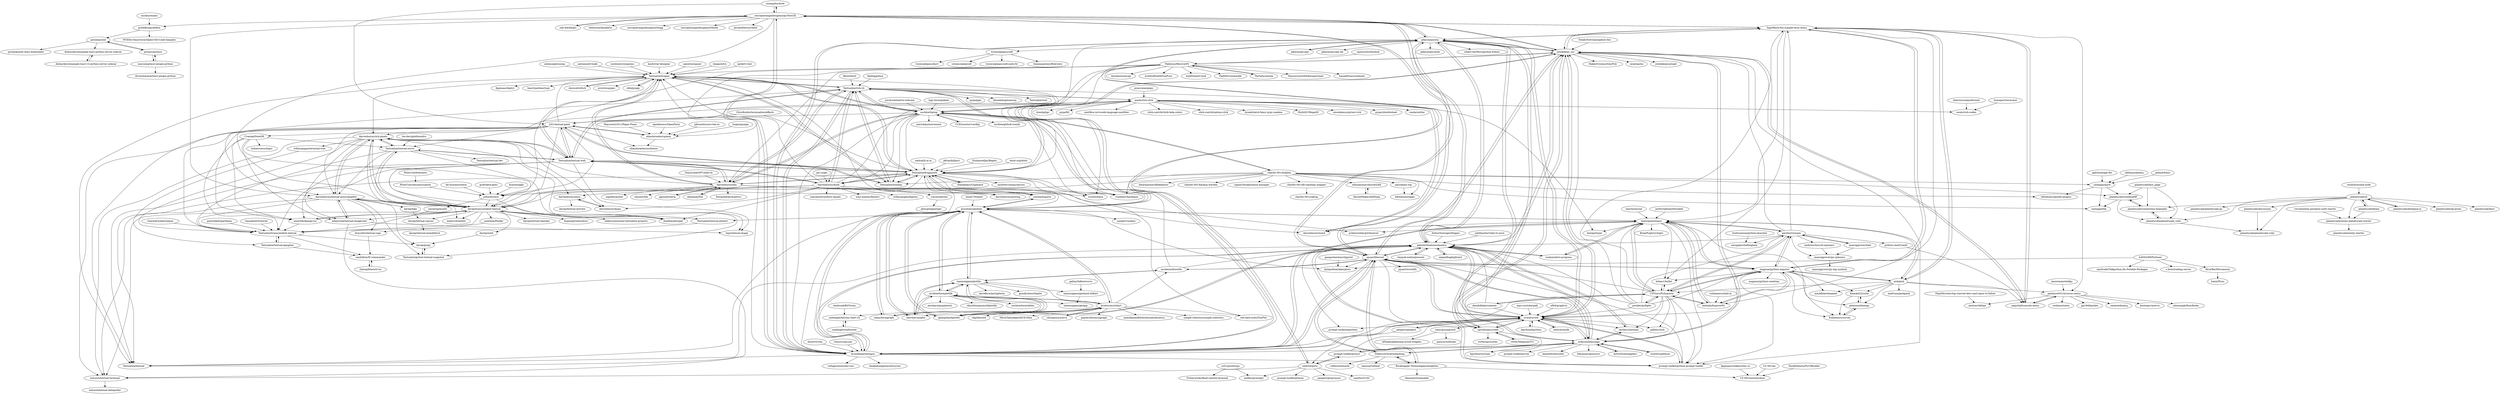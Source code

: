 digraph G {
"cmang/durdraw" -> "ceccopierangiolieugenio/pyTermTk" ["e"=1]
"cmang/durdraw" -> "1j01/textual-paint" ["e"=1]
"psincraian/pepy" -> "ewels/rich-click" ["e"=1]
"shobrook/BitVision" -> "madnight/bitcoin-chart-cli" ["e"=1]
"pavdmyt/yaspin" -> "manrajgrover/halo" ["e"=1]
"pavdmyt/yaspin" -> "tmbo/questionary"
"pavdmyt/yaspin" -> "manrajgrover/py-spinners"
"pavdmyt/yaspin" -> "magmax/python-inquirer"
"pavdmyt/yaspin" -> "CITGuru/PyInquirer"
"pavdmyt/yaspin" -> "sarugaku/shellingham"
"pavdmyt/yaspin" -> "IngoMeyer441/simple-term-menu"
"pavdmyt/yaspin" -> "sindresorhus/cli-spinners" ["e"=1]
"pavdmyt/yaspin" -> "python-cmd2/cmd2"
"pavdmyt/yaspin" -> "jwlodek/py_cui"
"pavdmyt/yaspin" -> "peterbrittain/asciimatics"
"magmax/python-inquirer" -> "CITGuru/PyInquirer"
"magmax/python-inquirer" -> "tmbo/questionary"
"magmax/python-inquirer" -> "kazhala/InquirerPy"
"magmax/python-inquirer" -> "markfink/whaaaaat"
"magmax/python-inquirer" -> "aisk/pick"
"magmax/python-inquirer" -> "pavdmyt/yaspin"
"magmax/python-inquirer" -> "IngoMeyer441/simple-term-menu"
"magmax/python-inquirer" -> "magmax/python-readchar"
"magmax/python-inquirer" -> "Kamik423/cutie"
"magmax/python-inquirer" -> "petereon/beaupy"
"magmax/python-inquirer" -> "jquast/blessed"
"magmax/python-inquirer" -> "Exahilosys/survey"
"magmax/python-inquirer" -> "prompt-toolkit/python-prompt-toolkit" ["e"=1]
"magmax/python-inquirer" -> "bchao1/bullet" ["e"=1]
"magmax/python-inquirer" -> "urwid/urwid"
"xflr6/graphviz" -> "urwid/urwid" ["e"=1]
"prompt-toolkit/python-prompt-toolkit" -> "urwid/urwid" ["e"=1]
"prompt-toolkit/python-prompt-toolkit" -> "peterbrittain/asciimatics" ["e"=1]
"alexmojaki/snoop" -> "Textualize/trogon" ["e"=1]
"tammoippen/plotille" -> "piccolomo/plotext"
"tammoippen/plotille" -> "nschloe/termplotlib"
"tammoippen/plotille" -> "olavolav/uniplot"
"tammoippen/plotille" -> "tammoippen/geohash-hilbert"
"tammoippen/plotille" -> "davidbrochart/jpterm" ["e"=1]
"tammoippen/plotille" -> "asciimoo/drawille" ["e"=1]
"tammoippen/plotille" -> "tammoippen/geopip"
"tammoippen/plotille" -> "gooofy/drawilleplot"
"sepandhaghighi/art" -> "peterbrittain/asciimatics" ["e"=1]
"inducer/pudb" -> "urwid/urwid" ["e"=1]
"manrajgrover/halo" -> "pavdmyt/yaspin" ["e"=1]
"manrajgrover/halo" -> "manrajgrover/py-spinners" ["e"=1]
"ArthurSonzogni/Diagon" -> "peterbrittain/asciimatics" ["e"=1]
"tartley/colorama" -> "erikrose/blessings" ["e"=1]
"tartley/colorama" -> "peterbrittain/asciimatics" ["e"=1]
"mps-youtube/pafy" -> "urwid/urwid" ["e"=1]
"darrenburns/ward" -> "ewels/rich-click" ["e"=1]
"CITGuru/PyInquirer" -> "magmax/python-inquirer"
"CITGuru/PyInquirer" -> "tmbo/questionary"
"CITGuru/PyInquirer" -> "kazhala/InquirerPy"
"CITGuru/PyInquirer" -> "pwaller/pyfiglet" ["e"=1]
"CITGuru/PyInquirer" -> "prompt-toolkit/python-prompt-toolkit" ["e"=1]
"CITGuru/PyInquirer" -> "datafolklabs/cement" ["e"=1]
"CITGuru/PyInquirer" -> "bchao1/bullet" ["e"=1]
"CITGuru/PyInquirer" -> "pallets/click" ["e"=1]
"CITGuru/PyInquirer" -> "pavdmyt/yaspin"
"CITGuru/PyInquirer" -> "bczsalba/pytermgui"
"CITGuru/PyInquirer" -> "urwid/urwid"
"CITGuru/PyInquirer" -> "erikrose/blessings"
"CITGuru/PyInquirer" -> "tartley/colorama" ["e"=1]
"CITGuru/PyInquirer" -> "jquast/blessed"
"CITGuru/PyInquirer" -> "IngoMeyer441/simple-term-menu"
"pexpect/pexpect" -> "urwid/urwid" ["e"=1]
"pexpect/pexpect" -> "selectel/pyte" ["e"=1]
"tenox7/ttyplot" -> "piccolomo/plotext" ["e"=1]
"Rockhopper-Technologies/enlighten" -> "jquast/blessed"
"Rockhopper-Technologies/enlighten" -> "FedericoCeratto/dashing"
"Rockhopper-Technologies/enlighten" -> "CZ-NIC/mininterface"
"Rockhopper-Technologies/enlighten" -> "ebonnal/streamable" ["e"=1]
"aegirhall/console-menu" -> "IngoMeyer441/simple-term-menu"
"aegirhall/console-menu" -> "pmbarrett314/curses-menu"
"aegirhall/console-menu" -> "jwlodek/py_cui"
"jquast/blessed" -> "erikrose/blessings"
"jquast/blessed" -> "FedericoCeratto/dashing"
"jquast/blessed" -> "urwid/urwid"
"jquast/blessed" -> "bczsalba/pytermgui"
"jquast/blessed" -> "Rockhopper-Technologies/enlighten"
"jquast/blessed" -> "pfalcon/picotui"
"jquast/blessed" -> "peterbrittain/asciimatics"
"jquast/blessed" -> "jwlodek/py_cui"
"jquast/blessed" -> "ceccopierangiolieugenio/pyTermTk"
"jquast/blessed" -> "prompt-toolkit/python-prompt-toolkit" ["e"=1]
"jquast/blessed" -> "npcole/npyscreen"
"jquast/blessed" -> "kylepollina/objexplore"
"jquast/blessed" -> "magmax/python-inquirer"
"jquast/blessed" -> "jquast/wcwidth" ["e"=1]
"jquast/blessed" -> "asciimoo/drawille" ["e"=1]
"nschloe/termplotlib" -> "piccolomo/plotext"
"nschloe/termplotlib" -> "glamp/bashplotlib" ["e"=1]
"nschloe/termplotlib" -> "tammoippen/plotille"
"nschloe/termplotlib" -> "olavolav/uniplot"
"nschloe/termplotlib" -> "nschloe/termtables"
"nschloe/termplotlib" -> "meshpro/pygalmesh" ["e"=1]
"nschloe/termplotlib" -> "ckinzthompson/oldplotlib"
"nschloe/termplotlib" -> "kroitor/asciichart"
"selectel/pyte" -> "samfoo/vt102"
"selectel/pyte" -> "mitosch/textual-terminal"
"selectel/pyte" -> "andfoy/pywinpty"
"selectel/pyte" -> "prompt-toolkit/ptterm"
"selectel/pyte" -> "pexpect/ptyprocess" ["e"=1]
"selectel/pyte" -> "prompt-toolkit/pymux" ["e"=1]
"selectel/pyte" -> "pfalcon/picotui"
"joelibaceta/video-to-ascii" -> "peterbrittain/asciimatics" ["e"=1]
"tmbo/questionary" -> "CITGuru/PyInquirer"
"tmbo/questionary" -> "magmax/python-inquirer"
"tmbo/questionary" -> "pavdmyt/yaspin"
"tmbo/questionary" -> "kazhala/InquirerPy"
"tmbo/questionary" -> "bczsalba/pytermgui"
"tmbo/questionary" -> "piccolomo/plotext"
"tmbo/questionary" -> "prompt-toolkit/python-prompt-toolkit" ["e"=1]
"tmbo/questionary" -> "Exahilosys/survey"
"tmbo/questionary" -> "aisk/pick"
"tmbo/questionary" -> "bchao1/bullet" ["e"=1]
"tmbo/questionary" -> "ariebovenberg/whenever" ["e"=1]
"tmbo/questionary" -> "rsalmei/alive-progress" ["e"=1]
"tmbo/questionary" -> "darrenburns/ward" ["e"=1]
"tmbo/questionary" -> "fastapi/typer" ["e"=1]
"tmbo/questionary" -> "BrianPugh/cyclopts" ["e"=1]
"openfarmcc/OpenFarm" -> "eliasdorneles/upiano" ["e"=1]
"prompt-toolkit/pymux" -> "selectel/pyte" ["e"=1]
"prompt-toolkit/pymux" -> "erikrose/blessings" ["e"=1]
"prompt-toolkit/pymux" -> "urwid/urwid" ["e"=1]
"vtr0n/TelegramTUI" -> "npcole/npyscreen" ["e"=1]
"dbcli/litecli" -> "Textualize/rich-cli" ["e"=1]
"brettcannon/python-launcher" -> "sarugaku/shellingham" ["e"=1]
"pwaller/pyfiglet" -> "CITGuru/PyInquirer" ["e"=1]
"pwaller/pyfiglet" -> "peterbrittain/asciimatics" ["e"=1]
"pwaller/pyfiglet" -> "urwid/urwid" ["e"=1]
"pwaller/pyfiglet" -> "jwlodek/py_cui" ["e"=1]
"pwaller/pyfiglet" -> "magmax/python-inquirer" ["e"=1]
"pwaller/pyfiglet" -> "tmbo/questionary" ["e"=1]
"pwaller/pyfiglet" -> "pavdmyt/yaspin" ["e"=1]
"bchao1/bullet" -> "CITGuru/PyInquirer" ["e"=1]
"pfalcon/pycopy" -> "pfalcon/picotui" ["e"=1]
"asciimoo/drawille" -> "tammoippen/plotille" ["e"=1]
"asciimoo/drawille" -> "peterbrittain/asciimatics" ["e"=1]
"asciimoo/drawille" -> "pfalcon/picotui" ["e"=1]
"asciimoo/drawille" -> "jquast/blessed" ["e"=1]
"cs01/pyxtermjs" -> "Fisherworks/flask-remote-terminal"
"cs01/pyxtermjs" -> "andfoy/pywinpty"
"tammoippen/geohash-hilbert" -> "tammoippen/geopip"
"hANSIc99/Pythonic" -> "s-brez/trading-server" ["e"=1]
"hANSIc99/Pythonic" -> "xandrade/Talkpython.fm-Notable-Packages"
"hANSIc99/Pythonic" -> "AlvarBer/Persimmon"
"hANSIc99/Pythonic" -> "kylepollina/objexplore"
"chunqiuyiyu/ervy" -> "kroitor/asciichart" ["e"=1]
"Kamik423/cutie" -> "petereon/beaupy"
"Kamik423/cutie" -> "Exahilosys/survey"
"manrajgrover/py-spinners" -> "manrajgrover/py-log-symbols"
"charles-001/db-topology-mapper" -> "charles-001/coptop"
"tonycpsu/panwid" -> "AFoeee/additional-urwid-widgets"
"tonycpsu/panwid" -> "pazz/urwidtrees"
"vinayak-mehta/present" -> "peterbrittain/asciimatics" ["e"=1]
"rsalmei/alive-progress" -> "peterbrittain/asciimatics" ["e"=1]
"rsalmei/alive-progress" -> "tmbo/questionary" ["e"=1]
"CCExtractor/vardbg" -> "nschloe/tiptop" ["e"=1]
"piccolomo/plotext" -> "nschloe/termplotlib"
"piccolomo/plotext" -> "tammoippen/plotille"
"piccolomo/plotext" -> "Textualize/textual-plotext"
"piccolomo/plotext" -> "olavolav/uniplot"
"piccolomo/plotext" -> "joouha/euporie" ["e"=1]
"piccolomo/plotext" -> "bczsalba/pytermgui"
"piccolomo/plotext" -> "kroitor/asciichart"
"piccolomo/plotext" -> "tmbo/questionary"
"piccolomo/plotext" -> "Textualize/frogmouth"
"piccolomo/plotext" -> "mkaz/termgraph" ["e"=1]
"piccolomo/plotext" -> "glamp/bashplotlib" ["e"=1]
"piccolomo/plotext" -> "saulpw/visidata" ["e"=1]
"piccolomo/plotext" -> "kylepollina/objexplore"
"piccolomo/plotext" -> "Textualize/textual" ["e"=1]
"piccolomo/plotext" -> "nschloe/tiptop"
"red-data-tools/YouPlot" -> "Textualize/frogmouth" ["e"=1]
"directvt/vtm" -> "bczsalba/pytermgui" ["e"=1]
"jwlodek/py_cui" -> "pfalcon/picotui"
"jwlodek/py_cui" -> "jwlodek/pyautogit"
"jwlodek/py_cui" -> "bczsalba/pytermgui"
"jwlodek/py_cui" -> "ceccopierangiolieugenio/pyTermTk"
"jwlodek/py_cui" -> "peterbrittain/asciimatics"
"jwlodek/py_cui" -> "urwid/urwid"
"jwlodek/py_cui" -> "npcole/npyscreen"
"jwlodek/py_cui" -> "jquast/blessed"
"jwlodek/py_cui" -> "aegirhall/console-menu"
"jwlodek/py_cui" -> "erikrose/blessings"
"jwlodek/py_cui" -> "HakierGrzonzo/tinyPub"
"jwlodek/py_cui" -> "PabloLec/RecoverPy"
"jwlodek/py_cui" -> "IngoMeyer441/simple-term-menu"
"jwlodek/py_cui" -> "ceuk/spotui"
"jwlodek/py_cui" -> "prompt-toolkit/python-prompt-toolkit" ["e"=1]
"erikrose/blessings" -> "jquast/blessed"
"erikrose/blessings" -> "urwid/urwid"
"erikrose/blessings" -> "bpython/curtsies"
"erikrose/blessings" -> "tartley/colorama" ["e"=1]
"erikrose/blessings" -> "jwlodek/py_cui"
"erikrose/blessings" -> "pfalcon/picotui"
"erikrose/blessings" -> "FedericoCeratto/dashing"
"erikrose/blessings" -> "richrd/suplemon" ["e"=1]
"erikrose/blessings" -> "prompt-toolkit/pyvim" ["e"=1]
"erikrose/blessings" -> "peterbrittain/asciimatics"
"erikrose/blessings" -> "kennethreitz/clint" ["e"=1]
"erikrose/blessings" -> "hfaran/progressive"
"erikrose/blessings" -> "bczsalba/pytermgui"
"erikrose/blessings" -> "prompt-toolkit/pymux" ["e"=1]
"erikrose/blessings" -> "ActiveState/appdirs" ["e"=1]
"bpython/bpython" -> "urwid/urwid" ["e"=1]
"IngoMeyer441/simple-term-menu" -> "aegirhall/console-menu"
"IngoMeyer441/simple-term-menu" -> "magmax/python-inquirer"
"IngoMeyer441/simple-term-menu" -> "aisk/pick"
"IngoMeyer441/simple-term-menu" -> "pfalcon/picotui"
"IngoMeyer441/simple-term-menu" -> "pmbarrett314/curses-menu"
"IngoMeyer441/simple-term-menu" -> "bchao1/bullet" ["e"=1]
"IngoMeyer441/simple-term-menu" -> "kazhala/InquirerPy"
"IngoMeyer441/simple-term-menu" -> "jwlodek/py_cui"
"IngoMeyer441/simple-term-menu" -> "ceccopierangiolieugenio/pyTermTk"
"IngoMeyer441/simple-term-menu" -> "tmbo/questionary"
"olavolav/uniplot" -> "piccolomo/plotext"
"olavolav/uniplot" -> "tammoippen/plotille"
"olavolav/uniplot" -> "nschloe/termplotlib"
"TotallyNotChase/glitch-this" -> "jwlodek/py_cui" ["e"=1]
"kazhala/InquirerPy" -> "CITGuru/PyInquirer"
"kazhala/InquirerPy" -> "magmax/python-inquirer"
"kazhala/InquirerPy" -> "tmbo/questionary"
"richrd/suplemon" -> "erikrose/blessings" ["e"=1]
"sjmudd/ps-top" -> "lefred/innotopgo" ["e"=1]
"madnight/wallstreet" -> "madnight/bitcoin-chart-cli"
"datafolklabs/cement" -> "CITGuru/PyInquirer" ["e"=1]
"datafolklabs/cement" -> "urwid/urwid" ["e"=1]
"datafolklabs/cement" -> "peterbrittain/asciimatics" ["e"=1]
"lxgr-linux/pokete" -> "nschloe/tiptop" ["e"=1]
"gaogaotiantian/objprint" -> "kylepollina/objexplore" ["e"=1]
"cgsecurity/testdisk" -> "PabloLec/RecoverPy" ["e"=1]
"tox-dev/platformdirs" -> "Textualize/textual-serve" ["e"=1]
"bczsalba/pytermgui" -> "ceccopierangiolieugenio/pyTermTk"
"bczsalba/pytermgui" -> "jwlodek/py_cui"
"bczsalba/pytermgui" -> "peterbrittain/asciimatics"
"bczsalba/pytermgui" -> "pfalcon/picotui"
"bczsalba/pytermgui" -> "Textualize/textual" ["e"=1]
"bczsalba/pytermgui" -> "jquast/blessed"
"bczsalba/pytermgui" -> "urwid/urwid"
"bczsalba/pytermgui" -> "prompt-toolkit/python-prompt-toolkit" ["e"=1]
"bczsalba/pytermgui" -> "Textualize/rich-cli"
"bczsalba/pytermgui" -> "rothgar/awesome-tuis" ["e"=1]
"bczsalba/pytermgui" -> "piccolomo/plotext"
"bczsalba/pytermgui" -> "dankamongmen/notcurses" ["e"=1]
"bczsalba/pytermgui" -> "tmbo/questionary"
"bczsalba/pytermgui" -> "Textualize/frogmouth"
"bczsalba/pytermgui" -> "Textualize/trogon"
"salt-die/batgrl" -> "ceccopierangiolieugenio/pyTermTk" ["e"=1]
"peterbrittain/asciimatics" -> "urwid/urwid"
"peterbrittain/asciimatics" -> "prompt-toolkit/python-prompt-toolkit" ["e"=1]
"peterbrittain/asciimatics" -> "jwlodek/py_cui"
"peterbrittain/asciimatics" -> "bczsalba/pytermgui"
"peterbrittain/asciimatics" -> "pfalcon/picotui"
"peterbrittain/asciimatics" -> "jquast/blessed"
"peterbrittain/asciimatics" -> "vinayak-mehta/present" ["e"=1]
"peterbrittain/asciimatics" -> "glamp/bashplotlib" ["e"=1]
"peterbrittain/asciimatics" -> "tartley/colorama" ["e"=1]
"peterbrittain/asciimatics" -> "Textualize/textual" ["e"=1]
"peterbrittain/asciimatics" -> "rsalmei/alive-progress" ["e"=1]
"peterbrittain/asciimatics" -> "sepandhaghighi/art" ["e"=1]
"peterbrittain/asciimatics" -> "prompt-toolkit/ptpython" ["e"=1]
"peterbrittain/asciimatics" -> "erikrose/blessings"
"peterbrittain/asciimatics" -> "ceccopierangiolieugenio/pyTermTk"
"ceccopierangiolieugenio/pyTermTk" -> "bczsalba/pytermgui"
"ceccopierangiolieugenio/pyTermTk" -> "jwlodek/py_cui"
"ceccopierangiolieugenio/pyTermTk" -> "pfalcon/picotui"
"ceccopierangiolieugenio/pyTermTk" -> "jquast/blessed"
"ceccopierangiolieugenio/pyTermTk" -> "darrenburns/textual-autocomplete"
"ceccopierangiolieugenio/pyTermTk" -> "peterbrittain/asciimatics"
"ceccopierangiolieugenio/pyTermTk" -> "salt-die/batgrl" ["e"=1]
"ceccopierangiolieugenio/pyTermTk" -> "davep/transcendent-textual"
"ceccopierangiolieugenio/pyTermTk" -> "pyedifice/pyedifice"
"ceccopierangiolieugenio/pyTermTk" -> "IngoMeyer441/simple-term-menu"
"ceccopierangiolieugenio/pyTermTk" -> "cmang/durdraw" ["e"=1]
"ceccopierangiolieugenio/pyTermTk" -> "thetacom/hexabyte"
"ceccopierangiolieugenio/pyTermTk" -> "ceccopierangiolieugenio/tlogg"
"ceccopierangiolieugenio/pyTermTk" -> "ceccopierangiolieugenio/ttkode"
"ceccopierangiolieugenio/pyTermTk" -> "JeroenDelcour/tplot"
"joouha/euporie" -> "piccolomo/plotext" ["e"=1]
"joouha/euporie" -> "Textualize/frogmouth" ["e"=1]
"PabloLec/RecoverPy" -> "jwlodek/py_cui"
"PabloLec/RecoverPy" -> "TheYahya/enola" ["e"=1]
"PabloLec/RecoverPy" -> "Textualize/frogmouth"
"PabloLec/RecoverPy" -> "Textualize/trogon"
"PabloLec/RecoverPy" -> "juftin/browsr"
"PabloLec/RecoverPy" -> "eliasdorneles/upiano"
"PabloLec/RecoverPy" -> "darrenburns/elia"
"PabloLec/RecoverPy" -> "thesourcerer8/hddsuperclone" ["e"=1]
"PabloLec/RecoverPy" -> "nschloe/tiptop"
"PabloLec/RecoverPy" -> "hasanfirnas/symbiote" ["e"=1]
"PabloLec/RecoverPy" -> "dynobo/normcap" ["e"=1]
"PabloLec/RecoverPy" -> "wustho/baca" ["e"=1]
"PabloLec/RecoverPy" -> "m3n0sd0n4ld/GooFuzz" ["e"=1]
"PabloLec/RecoverPy" -> "ente0/hashCrack" ["e"=1]
"PabloLec/RecoverPy" -> "Fadi002/unshackle" ["e"=1]
"CZ-NIC/pz" -> "CZ-NIC/mininterface" ["e"=1]
"JoshKarpel/spiel" -> "davep/transcendent-textual"
"homeport/termshot" -> "ewels/rich-codex"
"pyedifice/pyedifice" -> "pyloid/pyloid"
"pyedifice/pyedifice" -> "NVIDIA-Omniverse/OpenUSD-Code-Samples" ["e"=1]
"Exahilosys/survey" -> "petereon/beaupy"
"planetscale/discussion" -> "planetscale/planetscale-ruby"
"pfalcon/picotui" -> "jwlodek/py_cui"
"pfalcon/picotui" -> "urwid/urwid"
"pfalcon/picotui" -> "bczsalba/pytermgui"
"pfalcon/picotui" -> "pfalcon/pycopy" ["e"=1]
"pfalcon/picotui" -> "peterbrittain/asciimatics"
"pfalcon/picotui" -> "jquast/blessed"
"pfalcon/picotui" -> "ceccopierangiolieugenio/pyTermTk"
"pfalcon/picotui" -> "npcole/npyscreen"
"pfalcon/picotui" -> "robert-hh/Micropython-Editor" ["e"=1]
"pfalcon/picotui" -> "erikrose/blessings"
"pfalcon/picotui" -> "selectel/pyte"
"pfalcon/picotui" -> "IngoMeyer441/simple-term-menu"
"pfalcon/picotui" -> "pfalcon/pycopy-lib" ["e"=1]
"pfalcon/picotui" -> "pfalcon/picoweb" ["e"=1]
"pfalcon/picotui" -> "tryexceptpass/sofi"
"npcole/npyscreen" -> "urwid/urwid"
"npcole/npyscreen" -> "pfalcon/picotui"
"npcole/npyscreen" -> "jwlodek/py_cui"
"npcole/npyscreen" -> "bpython/curtsies"
"npcole/npyscreen" -> "vtr0n/TelegramTUI" ["e"=1]
"npcole/npyscreen" -> "vtr0n/npyscreen" ["e"=1]
"planetscale/cli" -> "planetscale/database-js" ["e"=1]
"planetscale/cli" -> "planetscale/connection-examples"
"planetscale/cli" -> "planetscale/planetscale-ruby"
"planetscale/cli" -> "planetscale/beam" ["e"=1]
"planetscale/cli" -> "planetscale/planetscale_rails"
"planetscale/cli" -> "planetscale/nextjs-planetscale-starter"
"planetscale/cli" -> "planetscale/sql-proxy"
"planetscale/cli" -> "planetscale/docs"
"planetscale/cli" -> "planetscale/discussion"
"planetscale/cli" -> "planetscale/planetscale-go"
"planetscale/beam" -> "planetscale/cli" ["e"=1]
"planetscale/beam" -> "planetscale/nextjs-planetscale-starter" ["e"=1]
"antonmedv/walk" -> "Textualize/trogon" ["e"=1]
"tkellogg/dura" -> "Textualize/rich-cli" ["e"=1]
"darrenburns/dunk" -> "darrenburns/kupo"
"darrenburns/dunk" -> "davep/transcendent-textual"
"darrenburns/dunk" -> "darrenburns/ward" ["e"=1]
"darrenburns/dunk" -> "JoshKarpel/spiel"
"darrenburns/dunk" -> "juftin/browsr"
"darrenburns/dunk" -> "Textualize/textual-web"
"darrenburns/dunk" -> "Textualize/frogmouth"
"darrenburns/dunk" -> "royreznik/rexi"
"darrenburns/dunk" -> "Textualize/rich-cli"
"darrenburns/dunk" -> "Textualize/trogon"
"darrenburns/dunk" -> "darrenburns/shira"
"darrenburns/dunk" -> "ewels/rich-click"
"darrenburns/dunk" -> "samuelcolvin/dirty-equals" ["e"=1]
"darrenburns/dunk" -> "wasi-master/fastero" ["e"=1]
"darrenburns/dunk" -> "willmcgugan/faqtory" ["e"=1]
"joschuck/matrix-webcam" -> "nschloe/tiptop" ["e"=1]
"vercel/nextjs-postgres-auth-starter" -> "planetscale/nextjs-planetscale-starter" ["e"=1]
"nschloe/tiptop" -> "Textualize/trogon"
"nschloe/tiptop" -> "Textualize/rich-cli"
"nschloe/tiptop" -> "ewels/rich-click"
"nschloe/tiptop" -> "darrenburns/elia"
"nschloe/tiptop" -> "nschloe/github-trends"
"nschloe/tiptop" -> "Textualize/frogmouth"
"nschloe/tiptop" -> "charles-001/dolphie"
"nschloe/tiptop" -> "Textualize/toolong" ["e"=1]
"nschloe/tiptop" -> "tconbeer/harlequin" ["e"=1]
"nschloe/tiptop" -> "piccolomo/plotext"
"nschloe/tiptop" -> "CCExtractor/vardbg" ["e"=1]
"nschloe/tiptop" -> "bczsalba/pytermgui"
"nschloe/tiptop" -> "1j01/textual-paint"
"nschloe/tiptop" -> "darrenburns/dunk"
"nschloe/tiptop" -> "joerick/pyinstrument" ["e"=1]
"delestro/outputformat" -> "ewels/rich-codex"
"prettytable/prettytable" -> "tmbo/questionary" ["e"=1]
"dooit-org/dooit" -> "Textualize/frogmouth" ["e"=1]
"ewels/rich-click" -> "ewels/rich-codex"
"ewels/rich-click" -> "hynek/hatch-fancy-pypi-readme" ["e"=1]
"ewels/rich-click" -> "darrenburns/ward" ["e"=1]
"ewels/rich-click" -> "MultiQC/MegaQC" ["e"=1]
"ewels/rich-click" -> "Textualize/rich-cli"
"ewels/rich-click" -> "nicoddemus/pytest-rich" ["e"=1]
"ewels/rich-click" -> "pypa/cibuildwheel" ["e"=1]
"ewels/rich-click" -> "conda/rattler" ["e"=1]
"ewels/rich-click" -> "brentp/jigv" ["e"=1]
"ewels/rich-click" -> "pypa/flit" ["e"=1]
"ewels/rich-click" -> "nextflow-io/vscode-language-nextflow" ["e"=1]
"ewels/rich-click" -> "darrenburns/textual-autocomplete"
"ewels/rich-click" -> "nschloe/tiptop"
"ewels/rich-click" -> "click-contrib/click-help-colors"
"ewels/rich-click" -> "click-contrib/sphinx-click" ["e"=1]
"Textualize/rich-cli" -> "Textualize/textual" ["e"=1]
"Textualize/rich-cli" -> "Textualize/trogon"
"Textualize/rich-cli" -> "Textualize/frogmouth"
"Textualize/rich-cli" -> "bczsalba/pytermgui"
"Textualize/rich-cli" -> "nschloe/tiptop"
"Textualize/rich-cli" -> "Textualize/rich" ["e"=1]
"Textualize/rich-cli" -> "ewels/rich-click"
"Textualize/rich-cli" -> "Textualize/textual-web"
"Textualize/rich-cli" -> "Textualize/toolong" ["e"=1]
"Textualize/rich-cli" -> "pypa/pipx" ["e"=1]
"Textualize/rich-cli" -> "darrenburns/dunk"
"Textualize/rich-cli" -> "fastapi/typer" ["e"=1]
"Textualize/rich-cli" -> "darrenburns/elia"
"Textualize/rich-cli" -> "bloomberg/memray" ["e"=1]
"Textualize/rich-cli" -> "piccolomo/plotext"
"aisk/pick" -> "magmax/python-inquirer"
"aisk/pick" -> "IngoMeyer441/simple-term-menu"
"aisk/pick" -> "tmbo/questionary"
"aisk/pick" -> "anafvana/pickpack"
"aisk/pick" -> "Kamik423/cutie"
"aisk/pick" -> "petereon/beaupy"
"aisk/pick" -> "markfink/whaaaaat"
"aisk/pick" -> "CITGuru/PyInquirer"
"aisk/pick" -> "pmbarrett314/curses-menu"
"aisk/pick" -> "aegirhall/console-menu"
"pmbarrett314/curses-menu" -> "aegirhall/console-menu"
"pmbarrett314/curses-menu" -> "caioariede/pyq" ["e"=1]
"pmbarrett314/curses-menu" -> "kootenpv/aserve"
"pmbarrett314/curses-menu" -> "anntzer/defopt"
"pmbarrett314/curses-menu" -> "alexmojaki/funcfinder"
"pmbarrett314/curses-menu" -> "reubano/meza" ["e"=1]
"pmbarrett314/curses-menu" -> "pp19dd/picker"
"lamerman/shellpy" -> "pmbarrett314/curses-menu" ["e"=1]
"eschluntz/compress" -> "Textualize/trogon" ["e"=1]
"galtay/hilbertcurve" -> "tammoippen/geohash-hilbert" ["e"=1]
"planetscale/nextjs-planetscale-starter" -> "planetscale/nextjs-starter"
"darrenburns/kupo" -> "darrenburns/shira"
"pls-rs/pls" -> "darrenburns/dunk" ["e"=1]
"planetscale/connection-examples" -> "planetscale/planetscale_rails"
"planetscale/connection-examples" -> "planetscale/schemadiff"
"TheYahya/enola" -> "PabloLec/RecoverPy" ["e"=1]
"plbrault/youre-the-os" -> "eliasdorneles/upiano" ["e"=1]
"mkaz/termgraph" -> "kroitor/asciichart" ["e"=1]
"mkaz/termgraph" -> "piccolomo/plotext" ["e"=1]
"dosisod/refurb" -> "Textualize/trogon" ["e"=1]
"Slackadays/Clipboard" -> "Textualize/frogmouth" ["e"=1]
"apecloud/ape-dts" -> "cashapp/spirit" ["e"=1]
"sindresorhus/cli-spinners" -> "manrajgrover/py-spinners" ["e"=1]
"tryexceptpass/sofi" -> "tryexceptpass/sofi-unity3d"
"tryexceptpass/sofi" -> "thomasantony/flybywire"
"tryexceptpass/sofi" -> "tryexceptpass/korv"
"tryexceptpass/sofi" -> "cztomczak/pycef"
"urwid/urwid" -> "peterbrittain/asciimatics"
"urwid/urwid" -> "prompt-toolkit/python-prompt-toolkit" ["e"=1]
"urwid/urwid" -> "pfalcon/picotui"
"urwid/urwid" -> "jquast/blessed"
"urwid/urwid" -> "npcole/npyscreen"
"urwid/urwid" -> "bczsalba/pytermgui"
"urwid/urwid" -> "erikrose/blessings"
"urwid/urwid" -> "jwlodek/py_cui"
"urwid/urwid" -> "inducer/pudb" ["e"=1]
"urwid/urwid" -> "tonycpsu/panwid"
"urwid/urwid" -> "bpython/bpython" ["e"=1]
"urwid/urwid" -> "tartley/colorama" ["e"=1]
"urwid/urwid" -> "pexpect/pexpect" ["e"=1]
"urwid/urwid" -> "prompt-toolkit/ptpython" ["e"=1]
"urwid/urwid" -> "pallets/click" ["e"=1]
"charles-001/dolphie" -> "altmannmarcelo/sdi2ddl"
"charles-001/dolphie" -> "cashapp/spirit"
"charles-001/dolphie" -> "cashapp/blip"
"charles-001/dolphie" -> "lefred/mysqlshell-plugins"
"charles-001/dolphie" -> "sjmudd/ps-top" ["e"=1]
"charles-001/dolphie" -> "davep/transcendent-textual"
"charles-001/dolphie" -> "signal18/replication-manager" ["e"=1]
"charles-001/dolphie" -> "charles-001/db-topology-mapper"
"charles-001/dolphie" -> "datacharmer/dbdeployer" ["e"=1]
"charles-001/dolphie" -> "tconbeer/harlequin" ["e"=1]
"charles-001/dolphie" -> "charles-001/backup-warden"
"charles-001/dolphie" -> "nschloe/tiptop"
"charles-001/dolphie" -> "lefred/innotopgo"
"charles-001/dolphie" -> "Textualize/toolong" ["e"=1]
"charles-001/dolphie" -> "planetscale/schemadiff"
"resend/resend-node" -> "planetscale/cli" ["e"=1]
"mitosch/textual-terminal" -> "mitosch/textual-datepicker"
"planetscale/database-js" -> "planetscale/cli" ["e"=1]
"petereon/beaupy" -> "Exahilosys/survey"
"petereon/beaupy" -> "Kamik423/cutie"
"StijnMiroslav/top-starred-devs-and-repos-to-follow" -> "anntzer/defopt" ["e"=1]
"Omyyyy/pycom" -> "bczsalba/pytermgui" ["e"=1]
"0xacx/chatGPT-shell-cli" -> "darrenburns/elia" ["e"=1]
"Cvaniak/NoteSH" -> "Textualize/transcendent-textual"
"Cvaniak/NoteSH" -> "davep/transcendent-textual"
"Cvaniak/NoteSH" -> "Textualize/textual-serve"
"Cvaniak/NoteSH" -> "anze3db/django-tui" ["e"=1]
"Cvaniak/NoteSH" -> "adamviola/textual-imageview"
"Cvaniak/NoteSH" -> "todoesverso/logss" ["e"=1]
"nadrad/h-m-m" -> "Textualize/frogmouth" ["e"=1]
"darrenburns/shira" -> "davep/textual-astview"
"darrenburns/shira" -> "darrenburns/kupo"
"darrenburns/textual-autocomplete" -> "davep/transcendent-textual"
"darrenburns/textual-autocomplete" -> "adamviola/textual-imageview"
"darrenburns/textual-autocomplete" -> "Textualize/transcendent-textual"
"darrenburns/textual-autocomplete" -> "Textualize/pytest-textual-snapshot"
"darrenburns/textual-autocomplete" -> "darrenburns/rich-pixels"
"darrenburns/textual-autocomplete" -> "davep/pispy"
"darrenburns/textual-autocomplete" -> "driscollis/textual-cogs"
"darrenburns/textual-autocomplete" -> "davep/hike"
"darrenburns/textual-autocomplete" -> "mitosch/textual-terminal"
"darrenburns/rich-pixels" -> "davep/transcendent-textual"
"darrenburns/rich-pixels" -> "darrenburns/textual-autocomplete"
"darrenburns/rich-pixels" -> "mitosch/textual-terminal"
"darrenburns/rich-pixels" -> "adamviola/textual-imageview"
"darrenburns/rich-pixels" -> "Textualize/textual-serve"
"darrenburns/rich-pixels" -> "Textualize/transcendent-textual"
"darrenburns/rich-pixels" -> "darrenburns/shira"
"darrenburns/rich-pixels" -> "darrenburns/kupo"
"darrenburns/rich-pixels" -> "lnqs/textual-image"
"darrenburns/rich-pixels" -> "willmcgugan/terminal-tree"
"darrenburns/rich-pixels" -> "Textualize/textual-web"
"darrenburns/rich-pixels" -> "mahrz24/netext"
"davep/pispy" -> "Textualize/pytest-textual-snapshot"
"python-cmd2/cmd2" -> "aegirhall/console-menu"
"cashapp/spirit" -> "planetscale/schemadiff"
"cashapp/spirit" -> "cashapp/blip"
"cashapp/spirit" -> "lefred/mysqlshell-plugins"
"planetscale/fast_page" -> "planetscale/planetscale_rails"
"planetscale/fast_page" -> "planetscale/connection-examples"
"planetscale/fast_page" -> "planetscale/schemadiff"
"adamviola/textual-imageview" -> "darrenburns/textual-autocomplete"
"adamviola/textual-imageview" -> "mitosch/textual-terminal"
"adamviola/textual-imageview" -> "lnqs/textual-image"
"Textualize/textual-web" -> "Textualize/textual-serve"
"Textualize/textual-web" -> "davep/transcendent-textual"
"Textualize/textual-web" -> "Textualize/trogon"
"Textualize/textual-web" -> "darrenburns/rich-pixels"
"Textualize/textual-web" -> "Textualize/transcendent-textual"
"Textualize/textual-web" -> "Textualize/frogmouth"
"Textualize/textual-web" -> "Textualize/textual-plotext"
"Textualize/textual-web" -> "anze3db/django-tui" ["e"=1]
"Textualize/textual-web" -> "darrenburns/elia"
"Textualize/textual-web" -> "Textualize/rich-cli"
"Textualize/textual-web" -> "darrenburns/dunk"
"Textualize/textual-web" -> "1j01/textual-paint"
"Textualize/textual-web" -> "lnqs/textual-image"
"Textualize/textual-web" -> "Textualize/toolong" ["e"=1]
"Textualize/textual-web" -> "Textualize/textual" ["e"=1]
"Textualize/trogon" -> "Textualize/frogmouth"
"Textualize/trogon" -> "Textualize/textual-web"
"Textualize/trogon" -> "Textualize/toolong" ["e"=1]
"Textualize/trogon" -> "Textualize/rich-cli"
"Textualize/trogon" -> "darrenburns/elia"
"Textualize/trogon" -> "darrenburns/rich-pixels"
"Textualize/trogon" -> "nschloe/tiptop"
"Textualize/trogon" -> "jcrist/msgspec" ["e"=1]
"Textualize/trogon" -> "Textualize/textual" ["e"=1]
"Textualize/trogon" -> "ofek/pyapp" ["e"=1]
"Textualize/trogon" -> "tconbeer/harlequin" ["e"=1]
"Textualize/trogon" -> "fpgmaas/deptry" ["e"=1]
"Textualize/trogon" -> "ariebovenberg/whenever" ["e"=1]
"Textualize/trogon" -> "beartype/beartype" ["e"=1]
"Textualize/trogon" -> "dosisod/refurb" ["e"=1]
"ofek/pyapp" -> "Textualize/trogon" ["e"=1]
"ChrisBuilds/terminaltexteffects" -> "Textualize/frogmouth" ["e"=1]
"ChrisBuilds/terminaltexteffects" -> "1j01/textual-paint" ["e"=1]
"kochrt/qr-designer" -> "Textualize/trogon" ["e"=1]
"Textualize/frogmouth" -> "Textualize/trogon"
"Textualize/frogmouth" -> "Textualize/toolong" ["e"=1]
"Textualize/frogmouth" -> "Textualize/textual-web"
"Textualize/frogmouth" -> "Textualize/rich-cli"
"Textualize/frogmouth" -> "darrenburns/elia"
"Textualize/frogmouth" -> "1j01/textual-paint"
"Textualize/frogmouth" -> "tconbeer/harlequin" ["e"=1]
"Textualize/frogmouth" -> "joouha/euporie" ["e"=1]
"Textualize/frogmouth" -> "davep/transcendent-textual"
"Textualize/frogmouth" -> "darrenburns/dunk"
"Textualize/frogmouth" -> "Slackadays/Clipboard" ["e"=1]
"Textualize/frogmouth" -> "Textualize/textual" ["e"=1]
"Textualize/frogmouth" -> "darrenburns/posting" ["e"=1]
"Textualize/frogmouth" -> "anufrievroman/calcure" ["e"=1]
"Textualize/frogmouth" -> "wustho/baca" ["e"=1]
"jkfran/killport" -> "Textualize/frogmouth" ["e"=1]
"ricklamers/shell-ai" -> "kazhala/InquirerPy" ["e"=1]
"darrenburns/elia" -> "Textualize/frogmouth"
"darrenburns/elia" -> "Textualize/trogon"
"darrenburns/elia" -> "darrenburns/rich-pixels"
"darrenburns/elia" -> "Textualize/textual-web"
"darrenburns/elia" -> "darrenburns/posting" ["e"=1]
"darrenburns/elia" -> "tconbeer/harlequin" ["e"=1]
"darrenburns/elia" -> "nschloe/tiptop"
"darrenburns/elia" -> "joouha/euporie" ["e"=1]
"darrenburns/elia" -> "wustho/baca" ["e"=1]
"darrenburns/elia" -> "simonw/llm" ["e"=1]
"darrenburns/elia" -> "ggozad/oterm" ["e"=1]
"darrenburns/elia" -> "Textualize/rich-cli"
"darrenburns/elia" -> "Doriandarko/maestro" ["e"=1]
"darrenburns/elia" -> "alexpinel/Dot" ["e"=1]
"darrenburns/elia" -> "sigoden/aichat" ["e"=1]
"da-luce/astroterm" -> "juftin/browsr" ["e"=1]
"samwho/spacer" -> "Textualize/trogon" ["e"=1]
"binpash/try" -> "Textualize/trogon" ["e"=1]
"1j01/textual-paint" -> "davep/transcendent-textual"
"1j01/textual-paint" -> "darrenburns/textual-autocomplete"
"1j01/textual-paint" -> "Textualize/frogmouth"
"1j01/textual-paint" -> "eliasdorneles/upiano"
"1j01/textual-paint" -> "Cvaniak/NoteSH"
"1j01/textual-paint" -> "juftin/browsr"
"1j01/textual-paint" -> "Textualize/textual-web"
"1j01/textual-paint" -> "Textualize/textual-serve"
"1j01/textual-paint" -> "darrenburns/rich-pixels"
"1j01/textual-paint" -> "ewels/rich-click"
"1j01/textual-paint" -> "Textualize/transcendent-textual"
"1j01/textual-paint" -> "Textualize/trogon"
"1j01/textual-paint" -> "anze3db/django-tui" ["e"=1]
"1j01/textual-paint" -> "mitosch/textual-terminal"
"1j01/textual-paint" -> "eliasdorneles/usolitaire"
"AlvarBer/Persimmon" -> "honix/Pyno"
"juftin/browsr" -> "xavierog/moulti"
"juftin/browsr" -> "JoshKarpel/spiel"
"juftin/browsr" -> "davep/transcendent-textual"
"bugen/pypipe" -> "eliasdorneles/upiano" ["e"=1]
"Textualize/textual-plotext" -> "Textualize/transcendent-textual"
"davep/transcendent-textual" -> "darrenburns/textual-autocomplete"
"davep/transcendent-textual" -> "davep/textual-canvas"
"davep/transcendent-textual" -> "mitosch/textual-terminal"
"davep/transcendent-textual" -> "darrenburns/rich-pixels"
"davep/transcendent-textual" -> "JoshKarpel/spiel"
"davep/transcendent-textual" -> "adamviola/textual-imageview"
"davep/transcendent-textual" -> "davep/oshit"
"davep/transcendent-textual" -> "anze3db/django-tui" ["e"=1]
"davep/transcendent-textual" -> "koaning/tuilwindcss"
"davep/transcendent-textual" -> "mahrz24/netext"
"davep/transcendent-textual" -> "oleksis/awesome-textualize-projects"
"davep/transcendent-textual" -> "pommee/Pocker"
"davep/transcendent-textual" -> "Textualize/textual-serve"
"davep/transcendent-textual" -> "Textualize/transcendent-textual"
"davep/transcendent-textual" -> "davep/textual-fspicker"
"davep/textual-canvas" -> "davep/textual-mandelbrot"
"Textualize/pytest-textual-snapshot" -> "davep/pispy"
"anze3db/django-tui" -> "davep/transcendent-textual" ["e"=1]
"anze3db/django-tui" -> "Textualize/transcendent-textual" ["e"=1]
"dieharders/example-tauri-python-server-sidecar" -> "dieharders/example-tauri-v2-python-server-sidecar"
"planetscale/schemadiff" -> "planetscale/connection-examples"
"planetscale/schemadiff" -> "planetscale/planetscale_rails"
"planetscale/schemadiff" -> "cashapp/blip"
"planetscale/planetscale_rails" -> "planetscale/connection-examples"
"planetscale/planetscale_rails" -> "planetscale/planetscale-ruby"
"altmannmarcelo/sdi2ddl" -> "KernelMaker/ibdNinja"
"glamp/bashplotlib" -> "nschloe/termplotlib" ["e"=1]
"glamp/bashplotlib" -> "peterbrittain/asciimatics" ["e"=1]
"glamp/bashplotlib" -> "piccolomo/plotext" ["e"=1]
"glamp/bashplotlib" -> "tammoippen/plotille" ["e"=1]
"skeema/skeema" -> "cashapp/spirit" ["e"=1]
"Mayuresh1611/Paper-Piano" -> "eliasdorneles/upiano" ["e"=1]
"Textualize/toolong" -> "Textualize/frogmouth" ["e"=1]
"Textualize/toolong" -> "Textualize/trogon" ["e"=1]
"Textualize/toolong" -> "Textualize/rich-cli" ["e"=1]
"Textualize/toolong" -> "Textualize/textual-web" ["e"=1]
"WintrCat/freechess" -> "WintrCat/chessencryption" ["e"=1]
"igrek51/wat" -> "Textualize/trogon" ["e"=1]
"ggozad/oterm" -> "darrenburns/elia" ["e"=1]
"grafviktor/goto" -> "juftin/browsr" ["e"=1]
"alexpinel/Dot" -> "darrenburns/elia" ["e"=1]
"xavierog/moulti" -> "Textualize/transcendent-textual"
"royreznik/rexi" -> "ptmcg/logmerger"
"davep/oshit" -> "davep/pispy"
"pommee/Pocker" -> "driscollis/textual-cogs"
"pytauri/pytauri" -> "marcomq/tauri-plugin-python"
"pytauri/pytauri" -> "pyloid/pyloid"
"byawitz/ggh" -> "juftin/browsr" ["e"=1]
"kroitor/asciichart" -> "madnight/bitcoin-chart-cli"
"kroitor/asciichart" -> "mkaz/termgraph" ["e"=1]
"kroitor/asciichart" -> "piccolomo/plotext"
"kroitor/asciichart" -> "chunqiuyiyu/ervy" ["e"=1]
"kroitor/asciichart" -> "guptarohit/asciigraph" ["e"=1]
"kroitor/asciichart" -> "nschloe/termplotlib"
"kroitor/asciichart" -> "anandanand84/technicalindicators" ["e"=1]
"kroitor/asciichart" -> "tammoippen/plotille"
"kroitor/asciichart" -> "simple-statistics/simple-statistics" ["e"=1]
"kroitor/asciichart" -> "glamp/bashplotlib" ["e"=1]
"kroitor/asciichart" -> "chjj/blessed" ["e"=1]
"kroitor/asciichart" -> "MitchTalmadge/ASCII-Data" ["e"=1]
"kroitor/asciichart" -> "olavolav/uniplot"
"kroitor/asciichart" -> "asciimoo/drawille" ["e"=1]
"kroitor/asciichart" -> "red-data-tools/YouPlot" ["e"=1]
"PaulleDemon/PyUIBuilder" -> "CZ-NIC/mininterface" ["e"=1]
"pyloid/pyloid" -> "pyloid/pyloid-react-boilerplate"
"pyloid/pyloid" -> "pytauri/pytauri"
"pyloid/pyloid" -> "dieharders/example-tauri-python-server-sidecar"
"EnhancedJax/Bagels" -> "Textualize/frogmouth" ["e"=1]
"WintrCat/chessencryption" -> "juftin/browsr"
"nucleic/enaml" -> "pyedifice/pyedifice" ["e"=1]
"charmbracelet/sequin" -> "Textualize/transcendent-textual" ["e"=1]
"github/freno" -> "cashapp/spirit" ["e"=1]
"ActiveState/appdirs" -> "erikrose/blessings" ["e"=1]
"Textualize/transcendent-textual" -> "Textualize/textual-ganglion"
"Textualize/transcendent-textual" -> "candidtim/f2-commander"
"Textualize/transcendent-textual" -> "davep/pispy"
"fpgmaas/cookiecutter-uv" -> "CZ-NIC/mininterface" ["e"=1]
"willmcgugan/terminal-tree" -> "Textualize/textual-ganglion"
"Textualize/textual-serve" -> "Textualize/transcendent-textual"
"Textualize/textual-serve" -> "Textualize/pytest-textual-snapshot"
"Textualize/textual-serve" -> "Textualize/textual-dev"
"Textualize/textual-serve" -> "darrenburns/rich-pixels"
"Textualize/textual-serve" -> "davep/transcendent-textual"
"Textualize/textual-serve" -> "Textualize/textual-web"
"Textualize/textual-serve" -> "darrenburns/textual-autocomplete"
"paulrobello/parllama" -> "Textualize/transcendent-textual" ["e"=1]
"dieharders/example-tauri-v2-python-server-sidecar" -> "dieharders/example-tauri-python-server-sidecar"
"driscollis/textual-cogs" -> "candidtim/f2-commander"
"candidtim/f2-commander" -> "Zaloog/blueutil-tui"
"FedericoCeratto/dashing" -> "jquast/blessed"
"FedericoCeratto/dashing" -> "Rockhopper-Technologies/enlighten"
"FedericoCeratto/dashing" -> "rolfmorel/macht"
"FedericoCeratto/dashing" -> "ammsa/Githeat"
"FedericoCeratto/dashing" -> "erikrose/blessings"
"marcomq/tauri-plugin-python" -> "pytauri/pytauri"
"marcomq/tauri-plugin-python" -> "olivierlemasle/tauri-plugin-python"
"madnight/bitcoin-chart-cli" -> "madnight/wallstreet"
"ines/termynal" -> "tmbo/questionary" ["e"=1]
"basnijholt/tuitorial" -> "Textualize/transcendent-textual" ["e"=1]
"davep/hike" -> "davep/textual-canvas"
"eliasdorneles/upiano" -> "eliasdorneles/usolitaire"
"eliasdorneles/upiano" -> "1j01/textual-paint"
"Zaloog/blueutil-tui" -> "candidtim/f2-commander"
"KernelMaker/ibdNinja" -> "altmannmarcelo/sdi2ddl"
"Textualize/textual-ganglion" -> "candidtim/f2-commander"
"Textualize/textual-ganglion" -> "Textualize/transcendent-textual"
"cmang/durdraw" ["l"="-12.626,-6.568", "c"=86]
"ceccopierangiolieugenio/pyTermTk" ["l"="43.501,19.185"]
"1j01/textual-paint" ["l"="43.663,19.233"]
"psincraian/pepy" ["l"="45.137,21.297", "c"=20]
"ewels/rich-click" ["l"="43.708,19.185"]
"shobrook/BitVision" ["l"="-10.297,11.581", "c"=408]
"madnight/bitcoin-chart-cli" ["l"="43.664,18.921"]
"pavdmyt/yaspin" ["l"="43.457,19.054"]
"manrajgrover/halo" ["l"="45.032,20.685", "c"=20]
"tmbo/questionary" ["l"="43.49,19.063"]
"manrajgrover/py-spinners" ["l"="43.477,18.958"]
"magmax/python-inquirer" ["l"="43.423,19.05"]
"CITGuru/PyInquirer" ["l"="43.44,19.082"]
"sarugaku/shellingham" ["l"="43.368,19.04"]
"IngoMeyer441/simple-term-menu" ["l"="43.467,19.088"]
"sindresorhus/cli-spinners" ["l"="-0.812,-35.94", "c"=498]
"python-cmd2/cmd2" ["l"="43.498,18.993"]
"jwlodek/py_cui" ["l"="43.468,19.134"]
"peterbrittain/asciimatics" ["l"="43.478,19.155"]
"kazhala/InquirerPy" ["l"="43.416,19.072"]
"markfink/whaaaaat" ["l"="43.425,19.001"]
"aisk/pick" ["l"="43.446,19.024"]
"magmax/python-readchar" ["l"="43.349,19.012"]
"Kamik423/cutie" ["l"="43.395,18.992"]
"petereon/beaupy" ["l"="43.389,19.013"]
"jquast/blessed" ["l"="43.446,19.123"]
"Exahilosys/survey" ["l"="43.412,19.017"]
"prompt-toolkit/python-prompt-toolkit" ["l"="45.101,20.651", "c"=20]
"bchao1/bullet" ["l"="45.113,20.686", "c"=20]
"urwid/urwid" ["l"="43.417,19.126"]
"xflr6/graphviz" ["l"="-4.089,-41.743", "c"=302]
"alexmojaki/snoop" ["l"="45.287,20.83", "c"=20]
"Textualize/trogon" ["l"="43.617,19.17"]
"tammoippen/plotille" ["l"="43.667,19.036"]
"piccolomo/plotext" ["l"="43.609,19.075"]
"nschloe/termplotlib" ["l"="43.653,19.016"]
"olavolav/uniplot" ["l"="43.633,19.038"]
"tammoippen/geohash-hilbert" ["l"="43.718,19.028"]
"davidbrochart/jpterm" ["l"="43.313,24.317", "c"=95]
"asciimoo/drawille" ["l"="-14.528,-4.097", "c"=71]
"tammoippen/geopip" ["l"="43.7,19.034"]
"gooofy/drawilleplot" ["l"="43.708,19.005"]
"sepandhaghighi/art" ["l"="36.197,23.548", "c"=98]
"inducer/pudb" ["l"="45.162,20.777", "c"=20]
"ArthurSonzogni/Diagon" ["l"="-19.593,-46.987", "c"=133]
"tartley/colorama" ["l"="45.06,20.743", "c"=20]
"erikrose/blessings" ["l"="43.423,19.151"]
"mps-youtube/pafy" ["l"="-51.578,10.007", "c"=19]
"darrenburns/ward" ["l"="45.191,21.145", "c"=20]
"pwaller/pyfiglet" ["l"="45.015,20.707", "c"=20]
"datafolklabs/cement" ["l"="45.149,20.755", "c"=20]
"pallets/click" ["l"="44.822,20.687", "c"=20]
"bczsalba/pytermgui" ["l"="43.522,19.13"]
"pexpect/pexpect" ["l"="44.894,20.804", "c"=20]
"selectel/pyte" ["l"="43.459,19.263"]
"tenox7/ttyplot" ["l"="-11.825,-3.564", "c"=964]
"Rockhopper-Technologies/enlighten" ["l"="43.355,19.138"]
"FedericoCeratto/dashing" ["l"="43.375,19.119"]
"CZ-NIC/mininterface" ["l"="43.293,19.158"]
"ebonnal/streamable" ["l"="45.057,21.384", "c"=20]
"aegirhall/console-menu" ["l"="43.474,19.036"]
"pmbarrett314/curses-menu" ["l"="43.442,18.977"]
"pfalcon/picotui" ["l"="43.45,19.17"]
"npcole/npyscreen" ["l"="43.419,19.174"]
"kylepollina/objexplore" ["l"="43.544,19.02"]
"jquast/wcwidth" ["l"="-12.301,-6.416", "c"=86]
"glamp/bashplotlib" ["l"="45.28,20.565", "c"=20]
"nschloe/termtables" ["l"="43.684,18.969"]
"meshpro/pygalmesh" ["l"="62.831,0.255", "c"=403]
"ckinzthompson/oldplotlib" ["l"="43.682,18.992"]
"kroitor/asciichart" ["l"="43.631,18.992"]
"samfoo/vt102" ["l"="43.426,19.288"]
"mitosch/textual-terminal" ["l"="43.595,19.268"]
"andfoy/pywinpty" ["l"="43.398,19.325"]
"prompt-toolkit/ptterm" ["l"="43.45,19.295"]
"pexpect/ptyprocess" ["l"="45.029,21.087", "c"=20]
"prompt-toolkit/pymux" ["l"="45.32,20.47", "c"=20]
"joelibaceta/video-to-ascii" ["l"="21.724,-27.981", "c"=28]
"ariebovenberg/whenever" ["l"="44.988,21.201", "c"=20]
"rsalmei/alive-progress" ["l"="44.897,20.578", "c"=20]
"fastapi/typer" ["l"="44.78,20.724", "c"=20]
"BrianPugh/cyclopts" ["l"="45.047,21.283", "c"=20]
"openfarmcc/OpenFarm" ["l"="43.026,25.854", "c"=1650]
"eliasdorneles/upiano" ["l"="43.7,19.229"]
"vtr0n/TelegramTUI" ["l"="12.54,-10.594", "c"=18]
"dbcli/litecli" ["l"="-13.649,-6.481", "c"=86]
"Textualize/rich-cli" ["l"="43.639,19.145"]
"brettcannon/python-launcher" ["l"="45.256,21.225", "c"=20]
"pfalcon/pycopy" ["l"="-20.82,-42.891", "c"=635]
"cs01/pyxtermjs" ["l"="43.355,19.368"]
"Fisherworks/flask-remote-terminal" ["l"="43.332,19.39"]
"hANSIc99/Pythonic" ["l"="43.558,18.902"]
"s-brez/trading-server" ["l"="-8.932,13.087", "c"=105]
"xandrade/Talkpython.fm-Notable-Packages" ["l"="43.546,18.866"]
"AlvarBer/Persimmon" ["l"="43.571,18.836"]
"chunqiuyiyu/ervy" ["l"="-4.167,-28.842", "c"=4]
"manrajgrover/py-log-symbols" ["l"="43.481,18.922"]
"charles-001/db-topology-mapper" ["l"="43.813,19.17"]
"charles-001/coptop" ["l"="43.833,19.185"]
"tonycpsu/panwid" ["l"="43.317,19.119"]
"AFoeee/additional-urwid-widgets" ["l"="43.284,19.125"]
"pazz/urwidtrees" ["l"="43.274,19.107"]
"vinayak-mehta/present" ["l"="-13.293,-6.502", "c"=86]
"CCExtractor/vardbg" ["l"="48.431,23.636", "c"=125]
"nschloe/tiptop" ["l"="43.675,19.141"]
"Textualize/textual-plotext" ["l"="43.602,19.204"]
"joouha/euporie" ["l"="-15.23,-10.037", "c"=34]
"Textualize/frogmouth" ["l"="43.636,19.189"]
"mkaz/termgraph" ["l"="45.236,20.667", "c"=20]
"saulpw/visidata" ["l"="-13.476,-6.668", "c"=86]
"Textualize/textual" ["l"="44.683,20.539", "c"=20]
"red-data-tools/YouPlot" ["l"="-13.363,-6.64", "c"=86]
"directvt/vtm" ["l"="-19.752,-46.907", "c"=133]
"jwlodek/pyautogit" ["l"="43.39,19.162"]
"HakierGrzonzo/tinyPub" ["l"="43.466,19.189"]
"PabloLec/RecoverPy" ["l"="43.578,19.177"]
"ceuk/spotui" ["l"="43.409,19.225"]
"bpython/curtsies" ["l"="43.382,19.194"]
"richrd/suplemon" ["l"="45.453,20.377", "c"=20]
"prompt-toolkit/pyvim" ["l"="45.291,20.513", "c"=20]
"kennethreitz/clint" ["l"="45.077,20.63", "c"=20]
"hfaran/progressive" ["l"="43.355,19.178"]
"ActiveState/appdirs" ["l"="45.154,21.062", "c"=20]
"bpython/bpython" ["l"="45.084,20.757", "c"=20]
"TotallyNotChase/glitch-this" ["l"="34.293,24.437", "c"=329]
"sjmudd/ps-top" ["l"="8.824,-4.405", "c"=382]
"lefred/innotopgo" ["l"="43.819,19.145"]
"madnight/wallstreet" ["l"="43.678,18.895"]
"lxgr-linux/pokete" ["l"="2.516,-5.481", "c"=472]
"gaogaotiantian/objprint" ["l"="-53.035,-17.964", "c"=374]
"cgsecurity/testdisk" ["l"="-49.57,10.19", "c"=59]
"tox-dev/platformdirs" ["l"="45.108,21.178", "c"=20]
"Textualize/textual-serve" ["l"="43.66,19.272"]
"rothgar/awesome-tuis" ["l"="-13.472,-6.841", "c"=86]
"dankamongmen/notcurses" ["l"="-19.694,-46.956", "c"=133]
"salt-die/batgrl" ["l"="-54.836,3.893", "c"=736]
"prompt-toolkit/ptpython" ["l"="45.138,20.667", "c"=20]
"darrenburns/textual-autocomplete" ["l"="43.623,19.263"]
"davep/transcendent-textual" ["l"="43.643,19.261"]
"pyedifice/pyedifice" ["l"="43.461,19.332"]
"thetacom/hexabyte" ["l"="43.505,19.249"]
"ceccopierangiolieugenio/tlogg" ["l"="43.518,19.21"]
"ceccopierangiolieugenio/ttkode" ["l"="43.5,19.213"]
"JeroenDelcour/tplot" ["l"="43.477,19.23"]
"TheYahya/enola" ["l"="-47.161,-27.982", "c"=97]
"juftin/browsr" ["l"="43.6,19.248"]
"darrenburns/elia" ["l"="43.665,19.174"]
"thesourcerer8/hddsuperclone" ["l"="-51.653,9.888", "c"=19]
"hasanfirnas/symbiote" ["l"="-46.696,-26.172", "c"=70]
"dynobo/normcap" ["l"="-49.375,10.014", "c"=59]
"wustho/baca" ["l"="-13.918,-3.311", "c"=71]
"m3n0sd0n4ld/GooFuzz" ["l"="-47.633,-30.001", "c"=11]
"ente0/hashCrack" ["l"="-51.552,10.531", "c"=19]
"Fadi002/unshackle" ["l"="-47.095,-26.042", "c"=70]
"CZ-NIC/pz" ["l"="45.419,21.419", "c"=20]
"JoshKarpel/spiel" ["l"="43.626,19.241"]
"homeport/termshot" ["l"="43.875,19.271"]
"ewels/rich-codex" ["l"="43.82,19.23"]
"pyloid/pyloid" ["l"="43.434,19.424"]
"NVIDIA-Omniverse/OpenUSD-Code-Samples" ["l"="-31.143,-27.6", "c"=194]
"planetscale/discussion" ["l"="44.017,19.123"]
"planetscale/planetscale-ruby" ["l"="43.993,19.113"]
"robert-hh/Micropython-Editor" ["l"="-20.85,-42.881", "c"=635]
"pfalcon/pycopy-lib" ["l"="-20.789,-42.935", "c"=635]
"pfalcon/picoweb" ["l"="-20.851,-42.921", "c"=635]
"tryexceptpass/sofi" ["l"="43.325,19.241"]
"vtr0n/npyscreen" ["l"="12.58,-10.599", "c"=18]
"planetscale/cli" ["l"="44.013,19.094"]
"planetscale/database-js" ["l"="-2.041,-30.956", "c"=981]
"planetscale/connection-examples" ["l"="43.942,19.106"]
"planetscale/beam" ["l"="-3.538,-30.015", "c"=4]
"planetscale/planetscale_rails" ["l"="43.962,19.11"]
"planetscale/nextjs-planetscale-starter" ["l"="44.078,19.09"]
"planetscale/sql-proxy" ["l"="44.043,19.109"]
"planetscale/docs" ["l"="44.044,19.072"]
"planetscale/planetscale-go" ["l"="44.018,19.055"]
"antonmedv/walk" ["l"="-12.721,-4.276", "c"=921]
"tkellogg/dura" ["l"="-13.401,-6.82", "c"=86]
"darrenburns/dunk" ["l"="43.675,19.208"]
"darrenburns/kupo" ["l"="43.724,19.246"]
"Textualize/textual-web" ["l"="43.643,19.217"]
"royreznik/rexi" ["l"="43.773,19.256"]
"darrenburns/shira" ["l"="43.725,19.269"]
"samuelcolvin/dirty-equals" ["l"="45.006,21.214", "c"=20]
"wasi-master/fastero" ["l"="42.293,22.44", "c"=280]
"willmcgugan/faqtory" ["l"="45.709,21.268", "c"=20]
"joschuck/matrix-webcam" ["l"="2.538,-5.301", "c"=472]
"vercel/nextjs-postgres-auth-starter" ["l"="-3.39,-30.214", "c"=4]
"nschloe/github-trends" ["l"="43.731,19.102"]
"charles-001/dolphie" ["l"="43.787,19.149"]
"Textualize/toolong" ["l"="-13.211,-7.051", "c"=86]
"tconbeer/harlequin" ["l"="-0.517,15.862", "c"=268]
"joerick/pyinstrument" ["l"="45.006,20.882", "c"=20]
"delestro/outputformat" ["l"="43.87,19.232"]
"prettytable/prettytable" ["l"="45.154,20.874", "c"=20]
"dooit-org/dooit" ["l"="-12.857,-6.757", "c"=86]
"hynek/hatch-fancy-pypi-readme" ["l"="45.216,21.435", "c"=20]
"MultiQC/MegaQC" ["l"="40.815,37.175", "c"=141]
"nicoddemus/pytest-rich" ["l"="45.043,21.369", "c"=20]
"pypa/cibuildwheel" ["l"="45.121,21.165", "c"=20]
"conda/rattler" ["l"="43.93,24.151", "c"=95]
"brentp/jigv" ["l"="40.76,37.608", "c"=141]
"pypa/flit" ["l"="45.114,20.993", "c"=20]
"nextflow-io/vscode-language-nextflow" ["l"="40.471,37.276", "c"=141]
"click-contrib/click-help-colors" ["l"="43.756,19.186"]
"click-contrib/sphinx-click" ["l"="44.89,21.611", "c"=20]
"Textualize/rich" ["l"="44.658,20.487", "c"=20]
"pypa/pipx" ["l"="44.855,20.757", "c"=20]
"bloomberg/memray" ["l"="44.903,20.769", "c"=20]
"anafvana/pickpack" ["l"="43.457,18.997"]
"caioariede/pyq" ["l"="0.476,14.685", "c"=115]
"kootenpv/aserve" ["l"="43.443,18.938"]
"anntzer/defopt" ["l"="43.393,18.929"]
"alexmojaki/funcfinder" ["l"="43.429,18.916"]
"reubano/meza" ["l"="45.259,20.601", "c"=20]
"pp19dd/picker" ["l"="43.423,18.95"]
"lamerman/shellpy" ["l"="45.534,20.476", "c"=20]
"eschluntz/compress" ["l"="40.704,5.959", "c"=1506]
"galtay/hilbertcurve" ["l"="-42.985,-36.485", "c"=306]
"planetscale/nextjs-starter" ["l"="44.115,19.087"]
"pls-rs/pls" ["l"="-12.756,-4.158", "c"=921]
"planetscale/schemadiff" ["l"="43.897,19.121"]
"plbrault/youre-the-os" ["l"="2.397,-5.319", "c"=472]
"dosisod/refurb" ["l"="45.098,21.095", "c"=20]
"Slackadays/Clipboard" ["l"="-12.797,-4.34", "c"=921]
"apecloud/ape-dts" ["l"="-10.684,-5.718", "c"=5]
"cashapp/spirit" ["l"="43.851,19.135"]
"tryexceptpass/sofi-unity3d" ["l"="43.3,19.257"]
"thomasantony/flybywire" ["l"="43.271,19.258"]
"tryexceptpass/korv" ["l"="43.305,19.28"]
"cztomczak/pycef" ["l"="43.29,19.234"]
"altmannmarcelo/sdi2ddl" ["l"="43.836,19.162"]
"cashapp/blip" ["l"="43.853,19.118"]
"lefred/mysqlshell-plugins" ["l"="43.826,19.121"]
"signal18/replication-manager" ["l"="8.887,-4.297", "c"=382]
"datacharmer/dbdeployer" ["l"="8.864,-4.33", "c"=382]
"charles-001/backup-warden" ["l"="43.797,19.122"]
"resend/resend-node" ["l"="-2.165,-31.031", "c"=981]
"mitosch/textual-datepicker" ["l"="43.563,19.284"]
"StijnMiroslav/top-starred-devs-and-repos-to-follow" ["l"="45.439,20.459", "c"=20]
"Omyyyy/pycom" ["l"="-22.743,-21.557", "c"=474]
"0xacx/chatGPT-shell-cli" ["l"="40.36,1.039", "c"=7]
"Cvaniak/NoteSH" ["l"="43.667,19.297"]
"Textualize/transcendent-textual" ["l"="43.63,19.276"]
"anze3db/django-tui" ["l"="48.689,17.698", "c"=640]
"adamviola/textual-imageview" ["l"="43.643,19.283"]
"todoesverso/logss" ["l"="-15.855,-8.516", "c"=1915]
"nadrad/h-m-m" ["l"="-13.061,-6.725", "c"=86]
"davep/textual-astview" ["l"="43.758,19.305"]
"Textualize/pytest-textual-snapshot" ["l"="43.63,19.295"]
"darrenburns/rich-pixels" ["l"="43.656,19.253"]
"davep/pispy" ["l"="43.61,19.293"]
"driscollis/textual-cogs" ["l"="43.603,19.312"]
"davep/hike" ["l"="43.646,19.312"]
"lnqs/textual-image" ["l"="43.677,19.263"]
"willmcgugan/terminal-tree" ["l"="43.65,19.336"]
"mahrz24/netext" ["l"="43.619,19.283"]
"planetscale/fast_page" ["l"="43.936,19.127"]
"jcrist/msgspec" ["l"="44.927,21.124", "c"=20]
"ofek/pyapp" ["l"="44.962,21.218", "c"=20]
"fpgmaas/deptry" ["l"="45.11,21.241", "c"=20]
"beartype/beartype" ["l"="45.077,21.147", "c"=20]
"ChrisBuilds/terminaltexteffects" ["l"="-13.167,-7.064", "c"=86]
"kochrt/qr-designer" ["l"="16.281,-10.39", "c"=198]
"darrenburns/posting" ["l"="-13.221,-7.178", "c"=86]
"anufrievroman/calcure" ["l"="-12.962,-6.73", "c"=86]
"jkfran/killport" ["l"="-12.734,-4.233", "c"=921]
"ricklamers/shell-ai" ["l"="41.215,-3.897", "c"=146]
"simonw/llm" ["l"="40.872,0.523", "c"=7]
"ggozad/oterm" ["l"="41.66,0.099", "c"=7]
"Doriandarko/maestro" ["l"="41.075,0.397", "c"=7]
"alexpinel/Dot" ["l"="41.156,0.5", "c"=7]
"sigoden/aichat" ["l"="40.589,0.683", "c"=7]
"da-luce/astroterm" ["l"="-17.065,-5.102", "c"=84]
"samwho/spacer" ["l"="-12.651,-4.378", "c"=921]
"binpash/try" ["l"="-13.295,-6.847", "c"=86]
"eliasdorneles/usolitaire" ["l"="43.704,19.257"]
"honix/Pyno" ["l"="43.576,18.796"]
"xavierog/moulti" ["l"="43.586,19.289"]
"bugen/pypipe" ["l"="-12.498,-4.159", "c"=921]
"davep/textual-canvas" ["l"="43.664,19.323"]
"davep/oshit" ["l"="43.619,19.308"]
"koaning/tuilwindcss" ["l"="43.69,19.329"]
"oleksis/awesome-textualize-projects" ["l"="43.707,19.3"]
"pommee/Pocker" ["l"="43.607,19.333"]
"davep/textual-fspicker" ["l"="43.69,19.287"]
"davep/textual-mandelbrot" ["l"="43.675,19.359"]
"dieharders/example-tauri-python-server-sidecar" ["l"="43.403,19.46"]
"dieharders/example-tauri-v2-python-server-sidecar" ["l"="43.388,19.479"]
"KernelMaker/ibdNinja" ["l"="43.858,19.169"]
"skeema/skeema" ["l"="8.867,-4.413", "c"=382]
"Mayuresh1611/Paper-Piano" ["l"="41.661,6.025", "c"=3623]
"WintrCat/freechess" ["l"="57.84,17.256", "c"=345]
"WintrCat/chessencryption" ["l"="43.553,19.323"]
"igrek51/wat" ["l"="45.066,21.259", "c"=20]
"grafviktor/goto" ["l"="-12.864,-6.895", "c"=86]
"ptmcg/logmerger" ["l"="43.813,19.289"]
"pytauri/pytauri" ["l"="43.442,19.459"]
"marcomq/tauri-plugin-python" ["l"="43.443,19.486"]
"byawitz/ggh" ["l"="-12.918,-6.936", "c"=86]
"guptarohit/asciigraph" ["l"="5.026,-5.504", "c"=784]
"anandanand84/technicalindicators" ["l"="-9.66,10.349", "c"=614]
"simple-statistics/simple-statistics" ["l"="-5.226,-41.585", "c"=333]
"chjj/blessed" ["l"="-0.771,-36.105", "c"=498]
"MitchTalmadge/ASCII-Data" ["l"="0.406,10.607", "c"=220]
"PaulleDemon/PyUIBuilder" ["l"="41.895,19.851", "c"=1130]
"pyloid/pyloid-react-boilerplate" ["l"="43.413,19.434"]
"EnhancedJax/Bagels" ["l"="-13.096,-7.096", "c"=86]
"nucleic/enaml" ["l"="42.496,20.852", "c"=1073]
"charmbracelet/sequin" ["l"="5.501,-5.132", "c"=784]
"github/freno" ["l"="8.734,-4.484", "c"=382]
"Textualize/textual-ganglion" ["l"="43.633,19.315"]
"candidtim/f2-commander" ["l"="43.623,19.328"]
"fpgmaas/cookiecutter-uv" ["l"="45.198,21.377", "c"=20]
"Textualize/textual-dev" ["l"="43.69,19.309"]
"paulrobello/parllama" ["l"="41.911,0.078", "c"=7]
"Zaloog/blueutil-tui" ["l"="43.622,19.353"]
"rolfmorel/macht" ["l"="43.345,19.105"]
"ammsa/Githeat" ["l"="43.314,19.088"]
"olivierlemasle/tauri-plugin-python" ["l"="43.443,19.509"]
"ines/termynal" ["l"="44.849,21.288", "c"=20]
"basnijholt/tuitorial" ["l"="43.288,0.39", "c"=135]
}